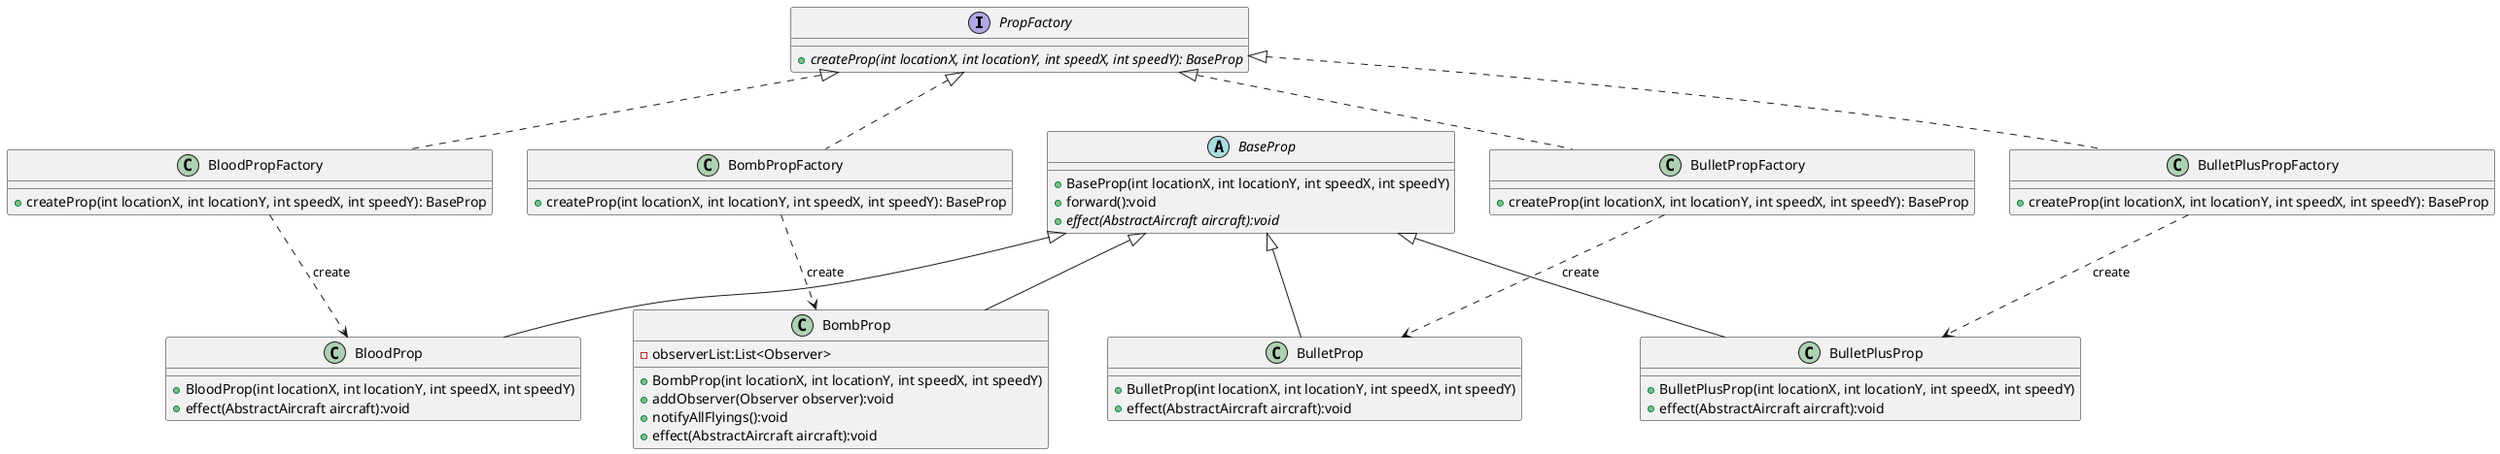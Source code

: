 @startuml
'https://plantuml.com/class-diagram

interface PropFactory
{
    + {abstract} createProp(int locationX, int locationY, int speedX, int speedY): BaseProp
}

class BloodPropFactory
{
    + createProp(int locationX, int locationY, int speedX, int speedY): BaseProp
}
class BombPropFactory
{
    + createProp(int locationX, int locationY, int speedX, int speedY): BaseProp
}
class BulletPropFactory
{
    + createProp(int locationX, int locationY, int speedX, int speedY): BaseProp
}
class BulletPlusPropFactory
{
    + createProp(int locationX, int locationY, int speedX, int speedY): BaseProp
}
PropFactory <|.. BloodPropFactory
PropFactory <|.. BombPropFactory
PropFactory <|.. BulletPropFactory
PropFactory <|.. BulletPlusPropFactory


abstract class BaseProp
{
    + BaseProp(int locationX, int locationY, int speedX, int speedY)
    + forward():void
	+ {abstract} effect(AbstractAircraft aircraft):void
}

class BloodProp
{
    + BloodProp(int locationX, int locationY, int speedX, int speedY)
	+ effect(AbstractAircraft aircraft):void
}
BaseProp <|-- BloodProp

class BombProp
{
    - observerList:List<Observer>

    + BombProp(int locationX, int locationY, int speedX, int speedY)
    + addObserver(Observer observer):void
    + notifyAllFlyings():void
	+ effect(AbstractAircraft aircraft):void
}
BaseProp <|-- BombProp

class BulletProp
{
    + BulletProp(int locationX, int locationY, int speedX, int speedY)
	+ effect(AbstractAircraft aircraft):void
}
BaseProp <|-- BulletProp

class BulletPlusProp
{
    + BulletPlusProp(int locationX, int locationY, int speedX, int speedY)
    + effect(AbstractAircraft aircraft):void
}
BaseProp <|-- BulletPlusProp

BulletPropFactory ..> BulletProp : create
BloodPropFactory ..> BloodProp : create
BombPropFactory ..> BombProp : create
BulletPlusPropFactory ..> BulletPlusProp : create

@enduml